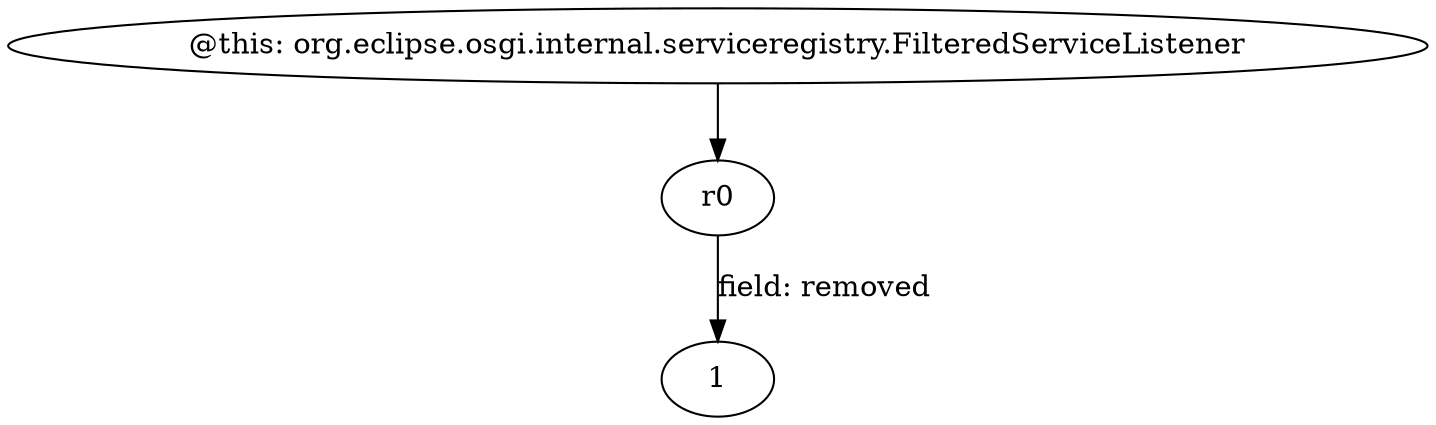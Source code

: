 digraph g {
0[label="@this: org.eclipse.osgi.internal.serviceregistry.FilteredServiceListener"]
1[label="r0"]
0->1[label=""]
2[label="1"]
1->2[label="field: removed"]
}